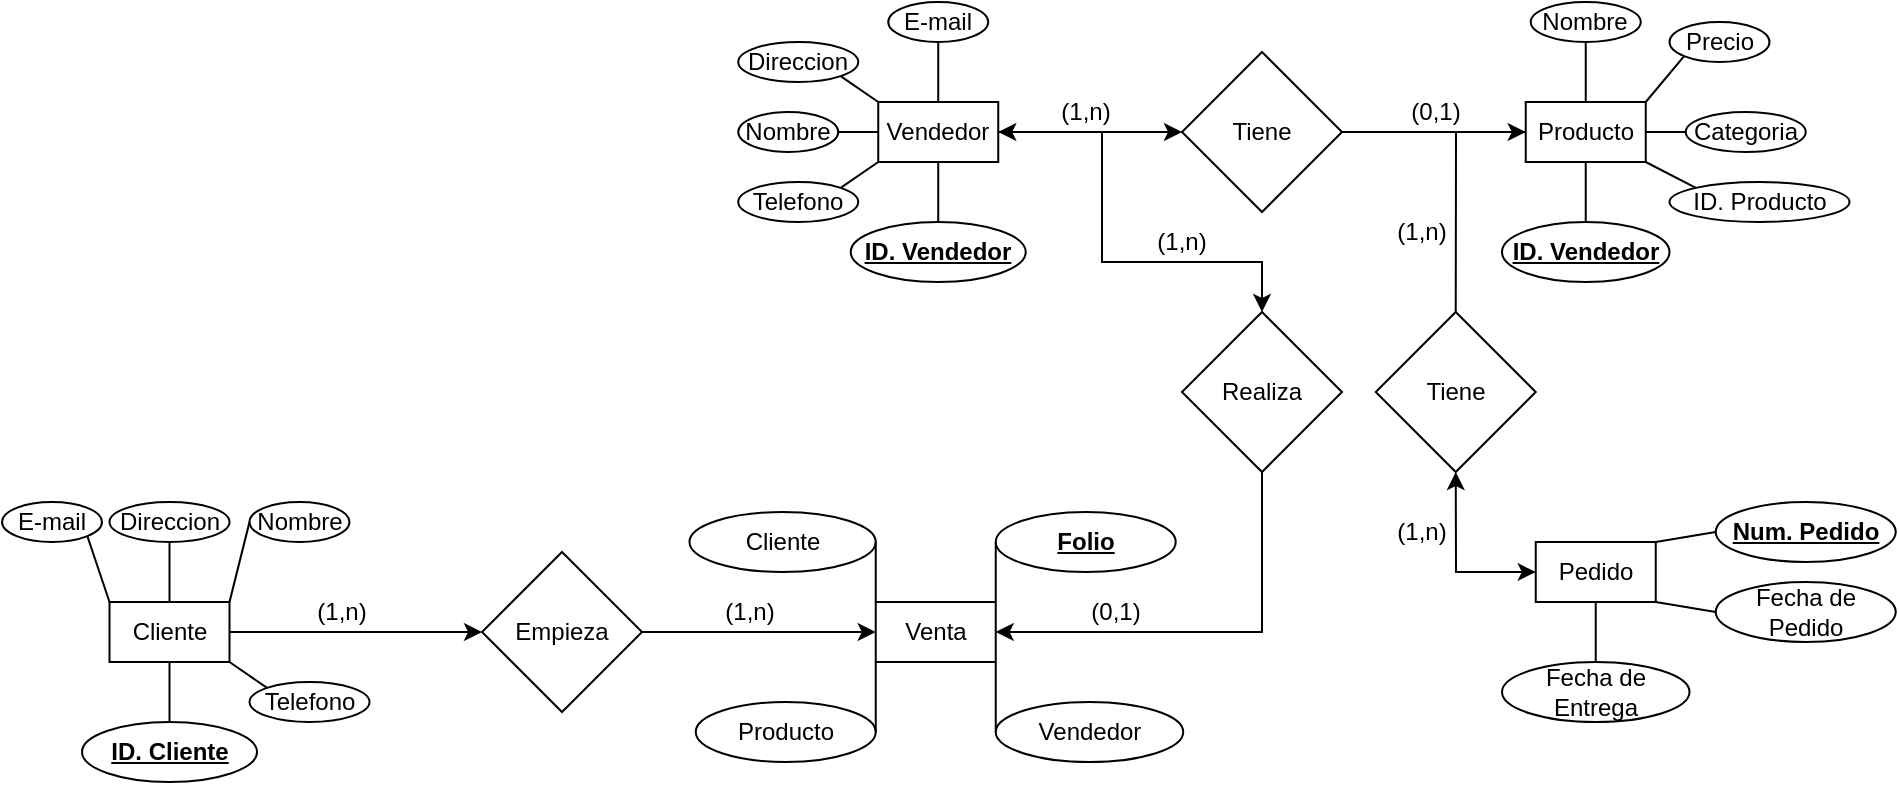 <mxfile version="21.7.4" type="device">
  <diagram name="Página-1" id="lB2wduT9VvVhqmphQo4D">
    <mxGraphModel dx="1698" dy="465" grid="1" gridSize="10" guides="1" tooltips="1" connect="1" arrows="1" fold="1" page="1" pageScale="1" pageWidth="827" pageHeight="1169" math="0" shadow="0">
      <root>
        <mxCell id="0" />
        <mxCell id="1" parent="0" />
        <mxCell id="a89pYtSjrWbsQ95x3HnV-1" value="Vendedor" style="rounded=0;whiteSpace=wrap;html=1;" parent="1" vertex="1">
          <mxGeometry x="-51.88" y="440" width="60" height="30" as="geometry" />
        </mxCell>
        <mxCell id="a89pYtSjrWbsQ95x3HnV-2" value="E-mail" style="ellipse;whiteSpace=wrap;html=1;" parent="1" vertex="1">
          <mxGeometry x="-46.88" y="390" width="50" height="20" as="geometry" />
        </mxCell>
        <mxCell id="a89pYtSjrWbsQ95x3HnV-4" value="Direccion" style="ellipse;whiteSpace=wrap;html=1;" parent="1" vertex="1">
          <mxGeometry x="-121.88" y="410" width="60" height="20" as="geometry" />
        </mxCell>
        <mxCell id="a89pYtSjrWbsQ95x3HnV-5" value="Nombre" style="ellipse;whiteSpace=wrap;html=1;" parent="1" vertex="1">
          <mxGeometry x="-121.88" y="445" width="50" height="20" as="geometry" />
        </mxCell>
        <mxCell id="a89pYtSjrWbsQ95x3HnV-6" value="Telefono" style="ellipse;whiteSpace=wrap;html=1;" parent="1" vertex="1">
          <mxGeometry x="-121.88" y="480" width="60" height="20" as="geometry" />
        </mxCell>
        <mxCell id="a89pYtSjrWbsQ95x3HnV-7" value="&lt;b&gt;&lt;u&gt;ID. Vendedor&lt;/u&gt;&lt;/b&gt;" style="ellipse;whiteSpace=wrap;html=1;" parent="1" vertex="1">
          <mxGeometry x="-65.63" y="500" width="87.5" height="30" as="geometry" />
        </mxCell>
        <mxCell id="a89pYtSjrWbsQ95x3HnV-8" value="" style="endArrow=none;html=1;rounded=0;exitX=0.5;exitY=0;exitDx=0;exitDy=0;entryX=0.5;entryY=1;entryDx=0;entryDy=0;" parent="1" source="a89pYtSjrWbsQ95x3HnV-7" target="a89pYtSjrWbsQ95x3HnV-1" edge="1">
          <mxGeometry width="50" height="50" relative="1" as="geometry">
            <mxPoint x="-151.88" y="590" as="sourcePoint" />
            <mxPoint x="-101.88" y="540" as="targetPoint" />
          </mxGeometry>
        </mxCell>
        <mxCell id="a89pYtSjrWbsQ95x3HnV-9" value="" style="endArrow=none;html=1;rounded=0;exitX=1;exitY=0;exitDx=0;exitDy=0;entryX=0;entryY=1;entryDx=0;entryDy=0;" parent="1" source="a89pYtSjrWbsQ95x3HnV-6" target="a89pYtSjrWbsQ95x3HnV-1" edge="1">
          <mxGeometry width="50" height="50" relative="1" as="geometry">
            <mxPoint x="-141.88" y="600" as="sourcePoint" />
            <mxPoint x="-91.88" y="550" as="targetPoint" />
          </mxGeometry>
        </mxCell>
        <mxCell id="a89pYtSjrWbsQ95x3HnV-10" value="" style="endArrow=none;html=1;rounded=0;exitX=1;exitY=0.5;exitDx=0;exitDy=0;entryX=0;entryY=0.5;entryDx=0;entryDy=0;" parent="1" source="a89pYtSjrWbsQ95x3HnV-5" target="a89pYtSjrWbsQ95x3HnV-1" edge="1">
          <mxGeometry width="50" height="50" relative="1" as="geometry">
            <mxPoint x="-131.88" y="610" as="sourcePoint" />
            <mxPoint x="-81.88" y="560" as="targetPoint" />
          </mxGeometry>
        </mxCell>
        <mxCell id="a89pYtSjrWbsQ95x3HnV-11" value="" style="endArrow=none;html=1;rounded=0;entryX=1;entryY=1;entryDx=0;entryDy=0;exitX=0;exitY=0;exitDx=0;exitDy=0;" parent="1" source="a89pYtSjrWbsQ95x3HnV-1" target="a89pYtSjrWbsQ95x3HnV-4" edge="1">
          <mxGeometry width="50" height="50" relative="1" as="geometry">
            <mxPoint x="-121.88" y="620" as="sourcePoint" />
            <mxPoint x="-71.88" y="570" as="targetPoint" />
          </mxGeometry>
        </mxCell>
        <mxCell id="a89pYtSjrWbsQ95x3HnV-12" value="" style="endArrow=none;html=1;rounded=0;entryX=0.5;entryY=1;entryDx=0;entryDy=0;exitX=0.5;exitY=0;exitDx=0;exitDy=0;" parent="1" source="a89pYtSjrWbsQ95x3HnV-1" target="a89pYtSjrWbsQ95x3HnV-2" edge="1">
          <mxGeometry width="50" height="50" relative="1" as="geometry">
            <mxPoint x="-111.88" y="630" as="sourcePoint" />
            <mxPoint x="-61.88" y="580" as="targetPoint" />
          </mxGeometry>
        </mxCell>
        <mxCell id="a89pYtSjrWbsQ95x3HnV-13" value="Cliente" style="rounded=0;whiteSpace=wrap;html=1;" parent="1" vertex="1">
          <mxGeometry x="-436.25" y="690" width="60" height="30" as="geometry" />
        </mxCell>
        <mxCell id="a89pYtSjrWbsQ95x3HnV-14" value="E-mail" style="ellipse;whiteSpace=wrap;html=1;" parent="1" vertex="1">
          <mxGeometry x="-490" y="640" width="50" height="20" as="geometry" />
        </mxCell>
        <mxCell id="a89pYtSjrWbsQ95x3HnV-15" value="Direccion" style="ellipse;whiteSpace=wrap;html=1;" parent="1" vertex="1">
          <mxGeometry x="-436.25" y="640" width="60" height="20" as="geometry" />
        </mxCell>
        <mxCell id="a89pYtSjrWbsQ95x3HnV-16" value="Nombre" style="ellipse;whiteSpace=wrap;html=1;" parent="1" vertex="1">
          <mxGeometry x="-366.25" y="640" width="50" height="20" as="geometry" />
        </mxCell>
        <mxCell id="a89pYtSjrWbsQ95x3HnV-17" value="Telefono" style="ellipse;whiteSpace=wrap;html=1;" parent="1" vertex="1">
          <mxGeometry x="-366.25" y="730" width="60" height="20" as="geometry" />
        </mxCell>
        <mxCell id="a89pYtSjrWbsQ95x3HnV-18" value="&lt;b&gt;&lt;u&gt;ID. Cliente&lt;/u&gt;&lt;/b&gt;" style="ellipse;whiteSpace=wrap;html=1;" parent="1" vertex="1">
          <mxGeometry x="-450" y="750" width="87.5" height="30" as="geometry" />
        </mxCell>
        <mxCell id="a89pYtSjrWbsQ95x3HnV-19" value="" style="endArrow=none;html=1;rounded=0;exitX=0.5;exitY=0;exitDx=0;exitDy=0;entryX=0.5;entryY=1;entryDx=0;entryDy=0;" parent="1" source="a89pYtSjrWbsQ95x3HnV-18" target="a89pYtSjrWbsQ95x3HnV-13" edge="1">
          <mxGeometry width="50" height="50" relative="1" as="geometry">
            <mxPoint x="-536.25" y="840" as="sourcePoint" />
            <mxPoint x="-486.25" y="790" as="targetPoint" />
          </mxGeometry>
        </mxCell>
        <mxCell id="a89pYtSjrWbsQ95x3HnV-20" value="" style="endArrow=none;html=1;rounded=0;exitX=0;exitY=0;exitDx=0;exitDy=0;entryX=1;entryY=1;entryDx=0;entryDy=0;" parent="1" source="a89pYtSjrWbsQ95x3HnV-17" target="a89pYtSjrWbsQ95x3HnV-13" edge="1">
          <mxGeometry width="50" height="50" relative="1" as="geometry">
            <mxPoint x="-526.25" y="850" as="sourcePoint" />
            <mxPoint x="-476.25" y="800" as="targetPoint" />
          </mxGeometry>
        </mxCell>
        <mxCell id="a89pYtSjrWbsQ95x3HnV-21" value="" style="endArrow=none;html=1;rounded=0;exitX=0;exitY=0.5;exitDx=0;exitDy=0;entryX=1;entryY=0;entryDx=0;entryDy=0;" parent="1" source="a89pYtSjrWbsQ95x3HnV-16" target="a89pYtSjrWbsQ95x3HnV-13" edge="1">
          <mxGeometry width="50" height="50" relative="1" as="geometry">
            <mxPoint x="-516.25" y="860" as="sourcePoint" />
            <mxPoint x="-466.25" y="810" as="targetPoint" />
          </mxGeometry>
        </mxCell>
        <mxCell id="a89pYtSjrWbsQ95x3HnV-22" value="" style="endArrow=none;html=1;rounded=0;entryX=0.5;entryY=1;entryDx=0;entryDy=0;exitX=0.5;exitY=0;exitDx=0;exitDy=0;" parent="1" source="a89pYtSjrWbsQ95x3HnV-13" target="a89pYtSjrWbsQ95x3HnV-15" edge="1">
          <mxGeometry width="50" height="50" relative="1" as="geometry">
            <mxPoint x="-506.25" y="870" as="sourcePoint" />
            <mxPoint x="-456.25" y="820" as="targetPoint" />
          </mxGeometry>
        </mxCell>
        <mxCell id="a89pYtSjrWbsQ95x3HnV-23" value="" style="endArrow=none;html=1;rounded=0;entryX=1;entryY=1;entryDx=0;entryDy=0;exitX=0;exitY=0;exitDx=0;exitDy=0;" parent="1" source="a89pYtSjrWbsQ95x3HnV-13" target="a89pYtSjrWbsQ95x3HnV-14" edge="1">
          <mxGeometry width="50" height="50" relative="1" as="geometry">
            <mxPoint x="-496.25" y="880" as="sourcePoint" />
            <mxPoint x="-446.25" y="830" as="targetPoint" />
          </mxGeometry>
        </mxCell>
        <mxCell id="a89pYtSjrWbsQ95x3HnV-25" value="Producto" style="rounded=0;whiteSpace=wrap;html=1;" parent="1" vertex="1">
          <mxGeometry x="271.87" y="440" width="60" height="30" as="geometry" />
        </mxCell>
        <mxCell id="a89pYtSjrWbsQ95x3HnV-26" value="Nombre" style="ellipse;whiteSpace=wrap;html=1;" parent="1" vertex="1">
          <mxGeometry x="274.37" y="390" width="55" height="20" as="geometry" />
        </mxCell>
        <mxCell id="a89pYtSjrWbsQ95x3HnV-27" value="Precio" style="ellipse;whiteSpace=wrap;html=1;" parent="1" vertex="1">
          <mxGeometry x="343.75" y="400" width="50" height="20" as="geometry" />
        </mxCell>
        <mxCell id="a89pYtSjrWbsQ95x3HnV-28" value="Categoria" style="ellipse;whiteSpace=wrap;html=1;" parent="1" vertex="1">
          <mxGeometry x="351.87" y="445" width="60" height="20" as="geometry" />
        </mxCell>
        <mxCell id="a89pYtSjrWbsQ95x3HnV-29" value="ID. Producto" style="ellipse;whiteSpace=wrap;html=1;" parent="1" vertex="1">
          <mxGeometry x="343.75" y="480" width="90" height="20" as="geometry" />
        </mxCell>
        <mxCell id="a89pYtSjrWbsQ95x3HnV-30" value="&lt;u&gt;&lt;b&gt;ID. Vendedor&lt;/b&gt;&lt;/u&gt;" style="ellipse;whiteSpace=wrap;html=1;" parent="1" vertex="1">
          <mxGeometry x="260" y="500" width="83.75" height="30" as="geometry" />
        </mxCell>
        <mxCell id="a89pYtSjrWbsQ95x3HnV-31" value="" style="endArrow=none;html=1;rounded=0;exitX=0.5;exitY=0;exitDx=0;exitDy=0;entryX=0.5;entryY=1;entryDx=0;entryDy=0;" parent="1" source="a89pYtSjrWbsQ95x3HnV-30" target="a89pYtSjrWbsQ95x3HnV-25" edge="1">
          <mxGeometry width="50" height="50" relative="1" as="geometry">
            <mxPoint x="171.87" y="590" as="sourcePoint" />
            <mxPoint x="221.87" y="540" as="targetPoint" />
          </mxGeometry>
        </mxCell>
        <mxCell id="a89pYtSjrWbsQ95x3HnV-32" value="" style="endArrow=none;html=1;rounded=0;exitX=0;exitY=0;exitDx=0;exitDy=0;entryX=1;entryY=1;entryDx=0;entryDy=0;" parent="1" source="a89pYtSjrWbsQ95x3HnV-29" target="a89pYtSjrWbsQ95x3HnV-25" edge="1">
          <mxGeometry width="50" height="50" relative="1" as="geometry">
            <mxPoint x="181.87" y="600" as="sourcePoint" />
            <mxPoint x="231.87" y="550" as="targetPoint" />
          </mxGeometry>
        </mxCell>
        <mxCell id="a89pYtSjrWbsQ95x3HnV-33" value="" style="endArrow=none;html=1;rounded=0;exitX=0;exitY=0.5;exitDx=0;exitDy=0;entryX=1;entryY=0.5;entryDx=0;entryDy=0;" parent="1" source="a89pYtSjrWbsQ95x3HnV-28" target="a89pYtSjrWbsQ95x3HnV-25" edge="1">
          <mxGeometry width="50" height="50" relative="1" as="geometry">
            <mxPoint x="191.87" y="610" as="sourcePoint" />
            <mxPoint x="241.87" y="560" as="targetPoint" />
          </mxGeometry>
        </mxCell>
        <mxCell id="a89pYtSjrWbsQ95x3HnV-34" value="" style="endArrow=none;html=1;rounded=0;entryX=0;entryY=1;entryDx=0;entryDy=0;exitX=1;exitY=0;exitDx=0;exitDy=0;" parent="1" source="a89pYtSjrWbsQ95x3HnV-25" target="a89pYtSjrWbsQ95x3HnV-27" edge="1">
          <mxGeometry width="50" height="50" relative="1" as="geometry">
            <mxPoint x="201.87" y="620" as="sourcePoint" />
            <mxPoint x="251.87" y="570" as="targetPoint" />
          </mxGeometry>
        </mxCell>
        <mxCell id="a89pYtSjrWbsQ95x3HnV-35" value="" style="endArrow=none;html=1;rounded=0;entryX=0.5;entryY=1;entryDx=0;entryDy=0;exitX=0.5;exitY=0;exitDx=0;exitDy=0;" parent="1" source="a89pYtSjrWbsQ95x3HnV-25" target="a89pYtSjrWbsQ95x3HnV-26" edge="1">
          <mxGeometry width="50" height="50" relative="1" as="geometry">
            <mxPoint x="211.87" y="630" as="sourcePoint" />
            <mxPoint x="261.87" y="580" as="targetPoint" />
          </mxGeometry>
        </mxCell>
        <mxCell id="a89pYtSjrWbsQ95x3HnV-36" value="Pedido" style="rounded=0;whiteSpace=wrap;html=1;" parent="1" vertex="1">
          <mxGeometry x="276.87" y="660" width="60" height="30" as="geometry" />
        </mxCell>
        <mxCell id="a89pYtSjrWbsQ95x3HnV-39" value="&lt;u&gt;&lt;b&gt;Num. Pedido&lt;/b&gt;&lt;/u&gt;" style="ellipse;whiteSpace=wrap;html=1;" parent="1" vertex="1">
          <mxGeometry x="366.87" y="640" width="90" height="30" as="geometry" />
        </mxCell>
        <mxCell id="a89pYtSjrWbsQ95x3HnV-40" value="Fecha de Pedido" style="ellipse;whiteSpace=wrap;html=1;" parent="1" vertex="1">
          <mxGeometry x="366.87" y="680" width="90" height="30" as="geometry" />
        </mxCell>
        <mxCell id="a89pYtSjrWbsQ95x3HnV-41" value="Fecha de Entrega" style="ellipse;whiteSpace=wrap;html=1;" parent="1" vertex="1">
          <mxGeometry x="260" y="720" width="93.75" height="30" as="geometry" />
        </mxCell>
        <mxCell id="a89pYtSjrWbsQ95x3HnV-42" value="" style="endArrow=none;html=1;rounded=0;exitX=0.5;exitY=0;exitDx=0;exitDy=0;entryX=0.5;entryY=1;entryDx=0;entryDy=0;" parent="1" source="a89pYtSjrWbsQ95x3HnV-41" target="a89pYtSjrWbsQ95x3HnV-36" edge="1">
          <mxGeometry width="50" height="50" relative="1" as="geometry">
            <mxPoint x="176.87" y="810" as="sourcePoint" />
            <mxPoint x="226.87" y="760" as="targetPoint" />
          </mxGeometry>
        </mxCell>
        <mxCell id="a89pYtSjrWbsQ95x3HnV-43" value="" style="endArrow=none;html=1;rounded=0;exitX=0;exitY=0.5;exitDx=0;exitDy=0;entryX=1;entryY=1;entryDx=0;entryDy=0;" parent="1" source="a89pYtSjrWbsQ95x3HnV-40" target="a89pYtSjrWbsQ95x3HnV-36" edge="1">
          <mxGeometry width="50" height="50" relative="1" as="geometry">
            <mxPoint x="186.87" y="820" as="sourcePoint" />
            <mxPoint x="236.87" y="770" as="targetPoint" />
          </mxGeometry>
        </mxCell>
        <mxCell id="a89pYtSjrWbsQ95x3HnV-44" value="" style="endArrow=none;html=1;rounded=0;exitX=0;exitY=0.5;exitDx=0;exitDy=0;entryX=1;entryY=0;entryDx=0;entryDy=0;" parent="1" source="a89pYtSjrWbsQ95x3HnV-39" target="a89pYtSjrWbsQ95x3HnV-36" edge="1">
          <mxGeometry width="50" height="50" relative="1" as="geometry">
            <mxPoint x="196.87" y="830" as="sourcePoint" />
            <mxPoint x="246.87" y="780" as="targetPoint" />
          </mxGeometry>
        </mxCell>
        <mxCell id="a89pYtSjrWbsQ95x3HnV-50" value="Venta" style="rounded=0;whiteSpace=wrap;html=1;" parent="1" vertex="1">
          <mxGeometry x="-53.13" y="690" width="60" height="30" as="geometry" />
        </mxCell>
        <mxCell id="a89pYtSjrWbsQ95x3HnV-51" value="&lt;u&gt;&lt;b&gt;Folio&lt;/b&gt;&lt;/u&gt;" style="ellipse;whiteSpace=wrap;html=1;" parent="1" vertex="1">
          <mxGeometry x="6.87" y="645" width="90" height="30" as="geometry" />
        </mxCell>
        <mxCell id="a89pYtSjrWbsQ95x3HnV-52" value="Producto" style="ellipse;whiteSpace=wrap;html=1;" parent="1" vertex="1">
          <mxGeometry x="-143.13" y="740" width="90" height="30" as="geometry" />
        </mxCell>
        <mxCell id="a89pYtSjrWbsQ95x3HnV-53" value="Vendedor" style="ellipse;whiteSpace=wrap;html=1;" parent="1" vertex="1">
          <mxGeometry x="6.87" y="740" width="93.75" height="30" as="geometry" />
        </mxCell>
        <mxCell id="a89pYtSjrWbsQ95x3HnV-54" value="" style="endArrow=none;html=1;rounded=0;exitX=0;exitY=0.5;exitDx=0;exitDy=0;entryX=1;entryY=1;entryDx=0;entryDy=0;" parent="1" source="a89pYtSjrWbsQ95x3HnV-53" target="a89pYtSjrWbsQ95x3HnV-50" edge="1">
          <mxGeometry width="50" height="50" relative="1" as="geometry">
            <mxPoint x="-153.13" y="840" as="sourcePoint" />
            <mxPoint x="-103.13" y="790" as="targetPoint" />
          </mxGeometry>
        </mxCell>
        <mxCell id="a89pYtSjrWbsQ95x3HnV-55" value="" style="endArrow=none;html=1;rounded=0;exitX=1;exitY=0.5;exitDx=0;exitDy=0;entryX=0;entryY=1;entryDx=0;entryDy=0;" parent="1" source="a89pYtSjrWbsQ95x3HnV-52" target="a89pYtSjrWbsQ95x3HnV-50" edge="1">
          <mxGeometry width="50" height="50" relative="1" as="geometry">
            <mxPoint x="-143.13" y="850" as="sourcePoint" />
            <mxPoint x="-93.13" y="800" as="targetPoint" />
          </mxGeometry>
        </mxCell>
        <mxCell id="a89pYtSjrWbsQ95x3HnV-56" value="" style="endArrow=none;html=1;rounded=0;exitX=0;exitY=0.5;exitDx=0;exitDy=0;entryX=1;entryY=0;entryDx=0;entryDy=0;" parent="1" source="a89pYtSjrWbsQ95x3HnV-51" target="a89pYtSjrWbsQ95x3HnV-50" edge="1">
          <mxGeometry width="50" height="50" relative="1" as="geometry">
            <mxPoint x="-133.13" y="860" as="sourcePoint" />
            <mxPoint x="-83.13" y="810" as="targetPoint" />
          </mxGeometry>
        </mxCell>
        <mxCell id="a89pYtSjrWbsQ95x3HnV-57" value="Cliente" style="ellipse;whiteSpace=wrap;html=1;" parent="1" vertex="1">
          <mxGeometry x="-146.26" y="645" width="93.13" height="30" as="geometry" />
        </mxCell>
        <mxCell id="a89pYtSjrWbsQ95x3HnV-58" value="" style="endArrow=none;html=1;rounded=0;exitX=0;exitY=0;exitDx=0;exitDy=0;entryX=1;entryY=0.5;entryDx=0;entryDy=0;" parent="1" source="a89pYtSjrWbsQ95x3HnV-50" target="a89pYtSjrWbsQ95x3HnV-57" edge="1">
          <mxGeometry width="50" height="50" relative="1" as="geometry">
            <mxPoint x="30" y="690" as="sourcePoint" />
            <mxPoint x="80" y="640" as="targetPoint" />
          </mxGeometry>
        </mxCell>
        <mxCell id="a89pYtSjrWbsQ95x3HnV-59" value="Realiza" style="rhombus;whiteSpace=wrap;html=1;" parent="1" vertex="1">
          <mxGeometry x="100" y="545" width="80" height="80" as="geometry" />
        </mxCell>
        <mxCell id="a89pYtSjrWbsQ95x3HnV-61" value="" style="endArrow=classic;html=1;rounded=0;exitX=0.5;exitY=1;exitDx=0;exitDy=0;entryX=1;entryY=0.5;entryDx=0;entryDy=0;" parent="1" source="a89pYtSjrWbsQ95x3HnV-59" target="a89pYtSjrWbsQ95x3HnV-50" edge="1">
          <mxGeometry width="50" height="50" relative="1" as="geometry">
            <mxPoint x="40" y="620" as="sourcePoint" />
            <mxPoint x="140" y="650" as="targetPoint" />
            <Array as="points">
              <mxPoint x="140" y="705" />
            </Array>
          </mxGeometry>
        </mxCell>
        <mxCell id="a89pYtSjrWbsQ95x3HnV-64" value="Empieza" style="rhombus;whiteSpace=wrap;html=1;" parent="1" vertex="1">
          <mxGeometry x="-250" y="665" width="80" height="80" as="geometry" />
        </mxCell>
        <mxCell id="a89pYtSjrWbsQ95x3HnV-490" value="" style="endArrow=classic;html=1;rounded=0;exitX=1;exitY=0.5;exitDx=0;exitDy=0;entryX=0;entryY=0.5;entryDx=0;entryDy=0;" parent="1" source="a89pYtSjrWbsQ95x3HnV-13" target="a89pYtSjrWbsQ95x3HnV-64" edge="1">
          <mxGeometry width="50" height="50" relative="1" as="geometry">
            <mxPoint x="-320" y="770" as="sourcePoint" />
            <mxPoint x="-270" y="720" as="targetPoint" />
          </mxGeometry>
        </mxCell>
        <mxCell id="a89pYtSjrWbsQ95x3HnV-491" value="" style="endArrow=classic;html=1;rounded=0;entryX=0;entryY=0.5;entryDx=0;entryDy=0;exitX=1;exitY=0.5;exitDx=0;exitDy=0;" parent="1" source="a89pYtSjrWbsQ95x3HnV-64" target="a89pYtSjrWbsQ95x3HnV-50" edge="1">
          <mxGeometry width="50" height="50" relative="1" as="geometry">
            <mxPoint x="-320" y="770" as="sourcePoint" />
            <mxPoint x="-270" y="720" as="targetPoint" />
          </mxGeometry>
        </mxCell>
        <mxCell id="a89pYtSjrWbsQ95x3HnV-492" value="Tiene" style="rhombus;whiteSpace=wrap;html=1;" parent="1" vertex="1">
          <mxGeometry x="100" y="415" width="80" height="80" as="geometry" />
        </mxCell>
        <mxCell id="a89pYtSjrWbsQ95x3HnV-494" value="" style="endArrow=classic;startArrow=classic;html=1;rounded=0;entryX=0;entryY=0.5;entryDx=0;entryDy=0;exitX=1;exitY=0.5;exitDx=0;exitDy=0;" parent="1" source="a89pYtSjrWbsQ95x3HnV-1" target="a89pYtSjrWbsQ95x3HnV-492" edge="1">
          <mxGeometry width="50" height="50" relative="1" as="geometry">
            <mxPoint x="-20" y="680" as="sourcePoint" />
            <mxPoint x="30" y="630" as="targetPoint" />
          </mxGeometry>
        </mxCell>
        <mxCell id="a89pYtSjrWbsQ95x3HnV-495" value="" style="endArrow=classic;html=1;rounded=0;entryX=0;entryY=0.5;entryDx=0;entryDy=0;exitX=1;exitY=0.5;exitDx=0;exitDy=0;" parent="1" source="a89pYtSjrWbsQ95x3HnV-492" target="a89pYtSjrWbsQ95x3HnV-25" edge="1">
          <mxGeometry width="50" height="50" relative="1" as="geometry">
            <mxPoint x="-20" y="680" as="sourcePoint" />
            <mxPoint x="30" y="630" as="targetPoint" />
          </mxGeometry>
        </mxCell>
        <mxCell id="a89pYtSjrWbsQ95x3HnV-496" value="" style="endArrow=classic;html=1;rounded=0;entryX=0.5;entryY=0;entryDx=0;entryDy=0;exitX=1;exitY=0.5;exitDx=0;exitDy=0;" parent="1" source="a89pYtSjrWbsQ95x3HnV-1" target="a89pYtSjrWbsQ95x3HnV-59" edge="1">
          <mxGeometry width="50" height="50" relative="1" as="geometry">
            <mxPoint x="60" y="460" as="sourcePoint" />
            <mxPoint x="30" y="630" as="targetPoint" />
            <Array as="points">
              <mxPoint x="60" y="455" />
              <mxPoint x="60" y="520" />
              <mxPoint x="140" y="520" />
            </Array>
          </mxGeometry>
        </mxCell>
        <mxCell id="a89pYtSjrWbsQ95x3HnV-497" value="Tiene" style="rhombus;whiteSpace=wrap;html=1;" parent="1" vertex="1">
          <mxGeometry x="196.87" y="545" width="80" height="80" as="geometry" />
        </mxCell>
        <mxCell id="a89pYtSjrWbsQ95x3HnV-498" value="" style="endArrow=none;html=1;rounded=0;exitX=0.5;exitY=0;exitDx=0;exitDy=0;entryX=0;entryY=0.5;entryDx=0;entryDy=0;" parent="1" source="a89pYtSjrWbsQ95x3HnV-497" target="a89pYtSjrWbsQ95x3HnV-25" edge="1">
          <mxGeometry width="50" height="50" relative="1" as="geometry">
            <mxPoint x="80" y="650" as="sourcePoint" />
            <mxPoint x="240" y="470" as="targetPoint" />
            <Array as="points">
              <mxPoint x="237" y="455" />
            </Array>
          </mxGeometry>
        </mxCell>
        <mxCell id="a89pYtSjrWbsQ95x3HnV-500" value="" style="endArrow=classic;startArrow=classic;html=1;rounded=0;entryX=0.5;entryY=1;entryDx=0;entryDy=0;exitX=0;exitY=0.5;exitDx=0;exitDy=0;" parent="1" source="a89pYtSjrWbsQ95x3HnV-36" target="a89pYtSjrWbsQ95x3HnV-497" edge="1">
          <mxGeometry width="50" height="50" relative="1" as="geometry">
            <mxPoint x="260" y="630" as="sourcePoint" />
            <mxPoint x="310" y="580" as="targetPoint" />
            <Array as="points">
              <mxPoint x="237" y="675" />
            </Array>
          </mxGeometry>
        </mxCell>
        <mxCell id="4cW0Rf6uCK0wcoYfDjqu-1" value="(1,n)" style="text;html=1;strokeColor=none;fillColor=none;align=center;verticalAlign=middle;whiteSpace=wrap;rounded=0;" vertex="1" parent="1">
          <mxGeometry x="-350" y="680" width="60" height="30" as="geometry" />
        </mxCell>
        <mxCell id="4cW0Rf6uCK0wcoYfDjqu-2" value="(1,n)" style="text;html=1;strokeColor=none;fillColor=none;align=center;verticalAlign=middle;whiteSpace=wrap;rounded=0;" vertex="1" parent="1">
          <mxGeometry x="-146.26" y="680" width="60" height="30" as="geometry" />
        </mxCell>
        <mxCell id="4cW0Rf6uCK0wcoYfDjqu-3" value="(0,1)" style="text;html=1;strokeColor=none;fillColor=none;align=center;verticalAlign=middle;whiteSpace=wrap;rounded=0;" vertex="1" parent="1">
          <mxGeometry x="36.87" y="680" width="60" height="30" as="geometry" />
        </mxCell>
        <mxCell id="4cW0Rf6uCK0wcoYfDjqu-4" value="(1,n)" style="text;html=1;strokeColor=none;fillColor=none;align=center;verticalAlign=middle;whiteSpace=wrap;rounded=0;" vertex="1" parent="1">
          <mxGeometry x="70" y="495" width="60" height="30" as="geometry" />
        </mxCell>
        <mxCell id="4cW0Rf6uCK0wcoYfDjqu-5" value="(1,n)" style="text;html=1;strokeColor=none;fillColor=none;align=center;verticalAlign=middle;whiteSpace=wrap;rounded=0;" vertex="1" parent="1">
          <mxGeometry x="21.87" y="430" width="60" height="30" as="geometry" />
        </mxCell>
        <mxCell id="4cW0Rf6uCK0wcoYfDjqu-6" value="(0,1)" style="text;html=1;strokeColor=none;fillColor=none;align=center;verticalAlign=middle;whiteSpace=wrap;rounded=0;" vertex="1" parent="1">
          <mxGeometry x="196.87" y="430" width="60" height="30" as="geometry" />
        </mxCell>
        <mxCell id="4cW0Rf6uCK0wcoYfDjqu-7" value="(1,n)" style="text;html=1;strokeColor=none;fillColor=none;align=center;verticalAlign=middle;whiteSpace=wrap;rounded=0;" vertex="1" parent="1">
          <mxGeometry x="190" y="490" width="60" height="30" as="geometry" />
        </mxCell>
        <mxCell id="4cW0Rf6uCK0wcoYfDjqu-8" value="(1,n)" style="text;html=1;strokeColor=none;fillColor=none;align=center;verticalAlign=middle;whiteSpace=wrap;rounded=0;" vertex="1" parent="1">
          <mxGeometry x="190" y="640" width="60" height="30" as="geometry" />
        </mxCell>
      </root>
    </mxGraphModel>
  </diagram>
</mxfile>
